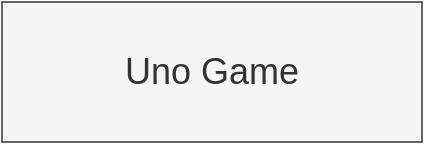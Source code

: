 <mxfile version="23.1.3" type="github">
  <diagram name="Page-1" id="kG88N6lFf-ojEKA3mu_b">
    <mxGraphModel dx="1015" dy="637" grid="1" gridSize="10" guides="1" tooltips="1" connect="1" arrows="1" fold="1" page="1" pageScale="1" pageWidth="850" pageHeight="1100" math="0" shadow="0">
      <root>
        <mxCell id="0" />
        <mxCell id="1" parent="0" />
        <mxCell id="_3oj7Q7fAfxv-RCMwoJ9-1" value="&lt;font style=&quot;font-size: 18px;&quot;&gt;Uno Game&lt;/font&gt;" style="rounded=0;whiteSpace=wrap;html=1;fillColor=#f5f5f5;fontColor=#333333;strokeColor=#666666;" vertex="1" parent="1">
          <mxGeometry x="320" y="260" width="210" height="70" as="geometry" />
        </mxCell>
      </root>
    </mxGraphModel>
  </diagram>
</mxfile>
